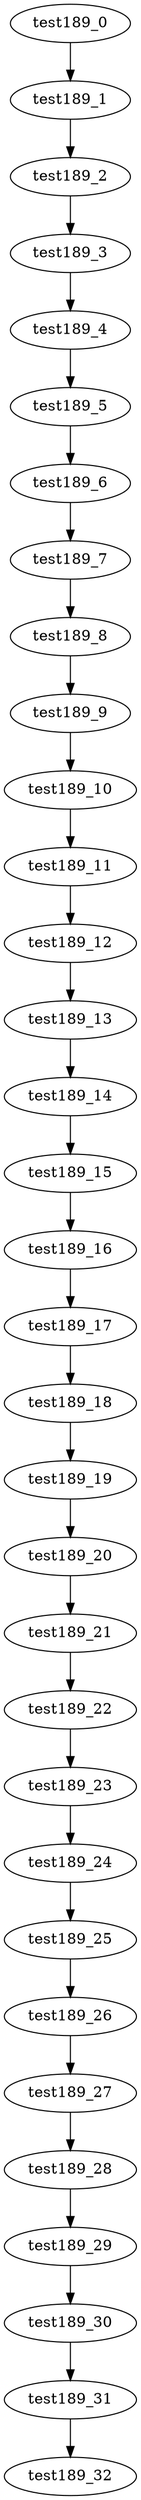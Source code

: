 digraph G {
test189_0->test189_1;
test189_1->test189_2;
test189_2->test189_3;
test189_3->test189_4;
test189_4->test189_5;
test189_5->test189_6;
test189_6->test189_7;
test189_7->test189_8;
test189_8->test189_9;
test189_9->test189_10;
test189_10->test189_11;
test189_11->test189_12;
test189_12->test189_13;
test189_13->test189_14;
test189_14->test189_15;
test189_15->test189_16;
test189_16->test189_17;
test189_17->test189_18;
test189_18->test189_19;
test189_19->test189_20;
test189_20->test189_21;
test189_21->test189_22;
test189_22->test189_23;
test189_23->test189_24;
test189_24->test189_25;
test189_25->test189_26;
test189_26->test189_27;
test189_27->test189_28;
test189_28->test189_29;
test189_29->test189_30;
test189_30->test189_31;
test189_31->test189_32;

}
